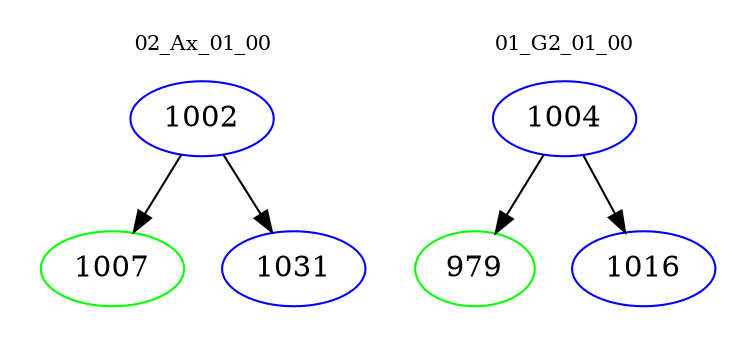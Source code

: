 digraph{
subgraph cluster_0 {
color = white
label = "02_Ax_01_00";
fontsize=10;
T0_1002 [label="1002", color="blue"]
T0_1002 -> T0_1007 [color="black"]
T0_1007 [label="1007", color="green"]
T0_1002 -> T0_1031 [color="black"]
T0_1031 [label="1031", color="blue"]
}
subgraph cluster_1 {
color = white
label = "01_G2_01_00";
fontsize=10;
T1_1004 [label="1004", color="blue"]
T1_1004 -> T1_979 [color="black"]
T1_979 [label="979", color="green"]
T1_1004 -> T1_1016 [color="black"]
T1_1016 [label="1016", color="blue"]
}
}
